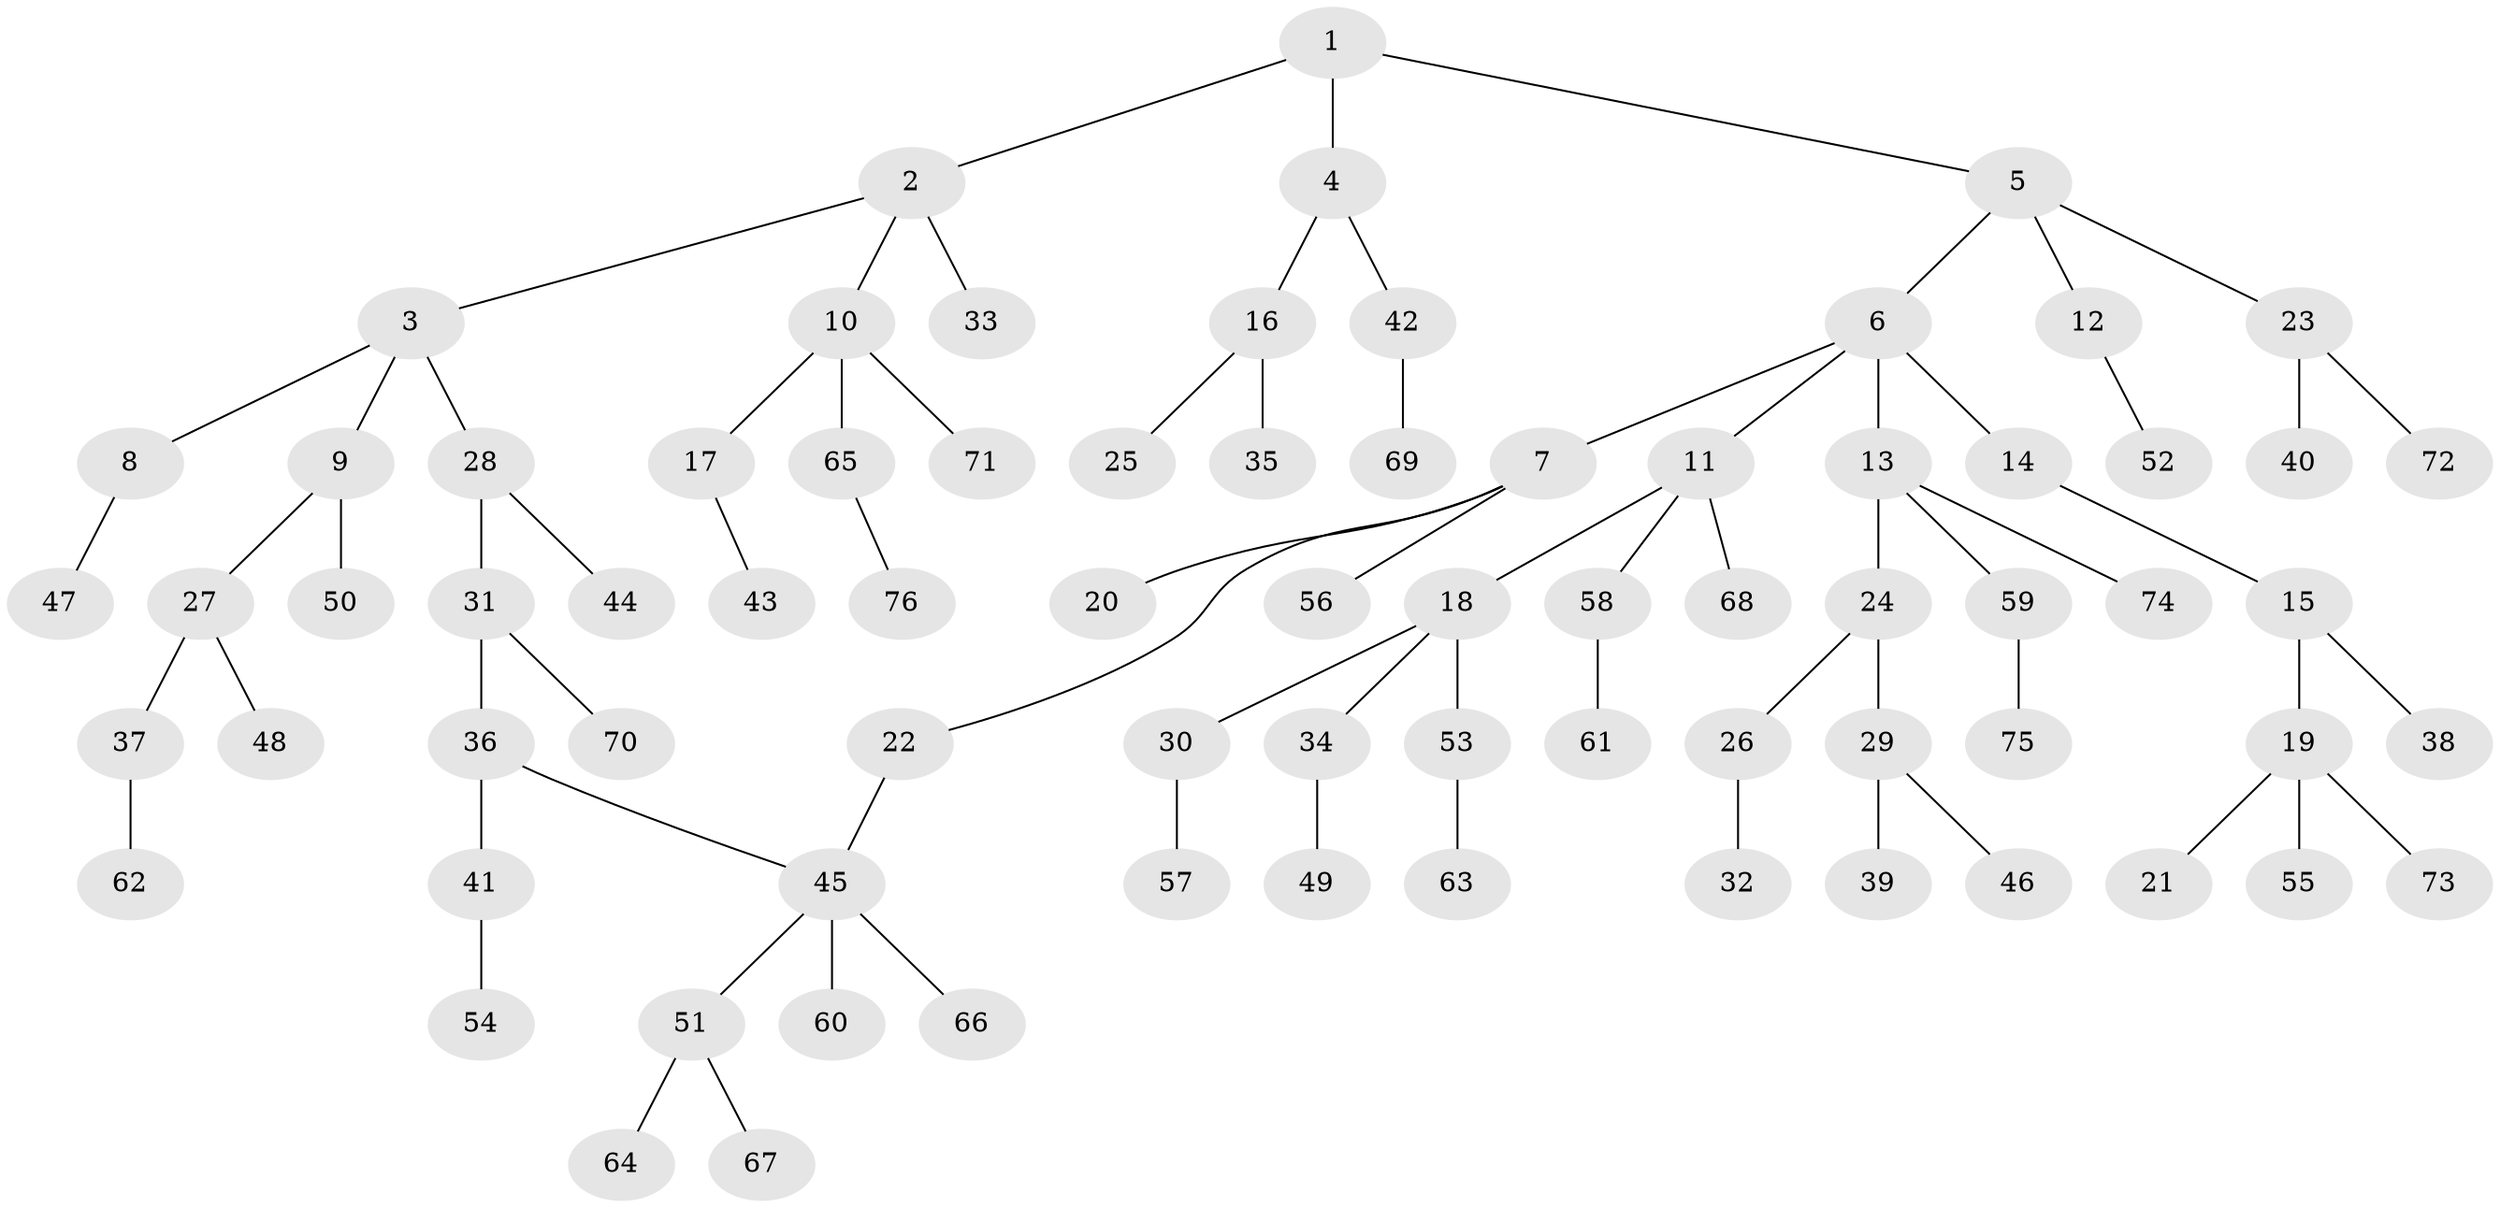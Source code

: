// coarse degree distribution, {4: 0.1320754716981132, 5: 0.07547169811320754, 2: 0.3018867924528302, 1: 0.49056603773584906}
// Generated by graph-tools (version 1.1) at 2025/44/03/04/25 21:44:54]
// undirected, 76 vertices, 76 edges
graph export_dot {
graph [start="1"]
  node [color=gray90,style=filled];
  1;
  2;
  3;
  4;
  5;
  6;
  7;
  8;
  9;
  10;
  11;
  12;
  13;
  14;
  15;
  16;
  17;
  18;
  19;
  20;
  21;
  22;
  23;
  24;
  25;
  26;
  27;
  28;
  29;
  30;
  31;
  32;
  33;
  34;
  35;
  36;
  37;
  38;
  39;
  40;
  41;
  42;
  43;
  44;
  45;
  46;
  47;
  48;
  49;
  50;
  51;
  52;
  53;
  54;
  55;
  56;
  57;
  58;
  59;
  60;
  61;
  62;
  63;
  64;
  65;
  66;
  67;
  68;
  69;
  70;
  71;
  72;
  73;
  74;
  75;
  76;
  1 -- 2;
  1 -- 4;
  1 -- 5;
  2 -- 3;
  2 -- 10;
  2 -- 33;
  3 -- 8;
  3 -- 9;
  3 -- 28;
  4 -- 16;
  4 -- 42;
  5 -- 6;
  5 -- 12;
  5 -- 23;
  6 -- 7;
  6 -- 11;
  6 -- 13;
  6 -- 14;
  7 -- 20;
  7 -- 22;
  7 -- 56;
  8 -- 47;
  9 -- 27;
  9 -- 50;
  10 -- 17;
  10 -- 65;
  10 -- 71;
  11 -- 18;
  11 -- 58;
  11 -- 68;
  12 -- 52;
  13 -- 24;
  13 -- 59;
  13 -- 74;
  14 -- 15;
  15 -- 19;
  15 -- 38;
  16 -- 25;
  16 -- 35;
  17 -- 43;
  18 -- 30;
  18 -- 34;
  18 -- 53;
  19 -- 21;
  19 -- 55;
  19 -- 73;
  22 -- 45;
  23 -- 40;
  23 -- 72;
  24 -- 26;
  24 -- 29;
  26 -- 32;
  27 -- 37;
  27 -- 48;
  28 -- 31;
  28 -- 44;
  29 -- 39;
  29 -- 46;
  30 -- 57;
  31 -- 36;
  31 -- 70;
  34 -- 49;
  36 -- 41;
  36 -- 45;
  37 -- 62;
  41 -- 54;
  42 -- 69;
  45 -- 51;
  45 -- 60;
  45 -- 66;
  51 -- 64;
  51 -- 67;
  53 -- 63;
  58 -- 61;
  59 -- 75;
  65 -- 76;
}

